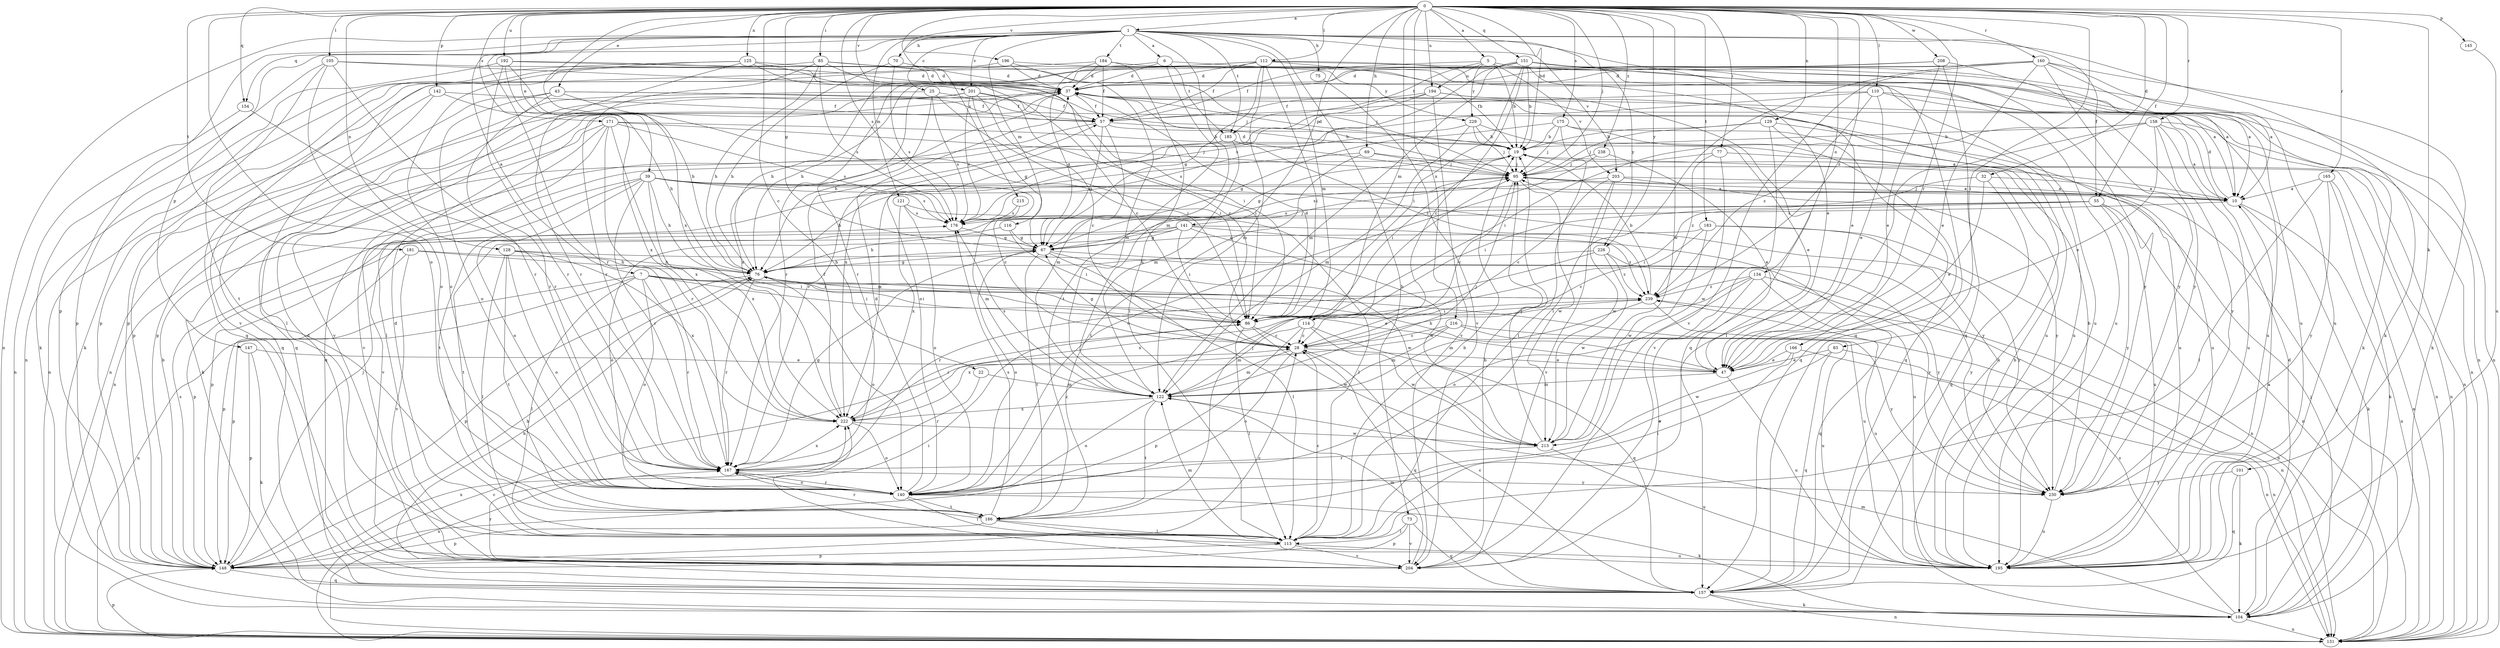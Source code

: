 strict digraph  {
0;
1;
5;
6;
7;
10;
19;
22;
25;
28;
32;
37;
39;
43;
47;
55;
57;
67;
69;
70;
73;
75;
76;
77;
83;
85;
86;
95;
101;
104;
105;
110;
112;
113;
114;
116;
121;
122;
125;
128;
129;
131;
134;
140;
141;
142;
145;
147;
148;
151;
154;
157;
158;
160;
165;
166;
167;
171;
175;
176;
181;
183;
184;
185;
186;
192;
194;
195;
196;
201;
203;
204;
208;
213;
215;
216;
222;
226;
229;
230;
238;
239;
0 -> 1  [label=a];
0 -> 5  [label=a];
0 -> 19  [label=b];
0 -> 22  [label=c];
0 -> 32  [label=d];
0 -> 39  [label=e];
0 -> 43  [label=e];
0 -> 55  [label=f];
0 -> 67  [label=g];
0 -> 69  [label=h];
0 -> 77  [label=i];
0 -> 83  [label=i];
0 -> 85  [label=i];
0 -> 95  [label=j];
0 -> 101  [label=k];
0 -> 105  [label=l];
0 -> 110  [label=l];
0 -> 112  [label=l];
0 -> 114  [label=m];
0 -> 125  [label=n];
0 -> 128  [label=n];
0 -> 129  [label=n];
0 -> 134  [label=o];
0 -> 140  [label=o];
0 -> 141  [label=p];
0 -> 142  [label=p];
0 -> 145  [label=p];
0 -> 151  [label=q];
0 -> 154  [label=q];
0 -> 158  [label=r];
0 -> 160  [label=r];
0 -> 165  [label=r];
0 -> 166  [label=r];
0 -> 171  [label=s];
0 -> 175  [label=s];
0 -> 176  [label=s];
0 -> 181  [label=t];
0 -> 183  [label=t];
0 -> 192  [label=u];
0 -> 194  [label=u];
0 -> 196  [label=v];
0 -> 201  [label=v];
0 -> 208  [label=w];
0 -> 213  [label=w];
0 -> 215  [label=x];
0 -> 216  [label=x];
0 -> 222  [label=x];
0 -> 226  [label=y];
0 -> 238  [label=z];
0 -> 239  [label=z];
1 -> 6  [label=a];
1 -> 7  [label=a];
1 -> 25  [label=c];
1 -> 47  [label=e];
1 -> 55  [label=f];
1 -> 70  [label=h];
1 -> 73  [label=h];
1 -> 75  [label=h];
1 -> 104  [label=k];
1 -> 114  [label=m];
1 -> 116  [label=m];
1 -> 121  [label=m];
1 -> 122  [label=m];
1 -> 131  [label=n];
1 -> 147  [label=p];
1 -> 148  [label=p];
1 -> 154  [label=q];
1 -> 167  [label=r];
1 -> 184  [label=t];
1 -> 185  [label=t];
1 -> 201  [label=v];
1 -> 203  [label=v];
1 -> 226  [label=y];
5 -> 19  [label=b];
5 -> 57  [label=f];
5 -> 131  [label=n];
5 -> 185  [label=t];
5 -> 194  [label=u];
5 -> 203  [label=v];
5 -> 229  [label=y];
6 -> 37  [label=d];
6 -> 157  [label=q];
6 -> 185  [label=t];
6 -> 186  [label=t];
6 -> 229  [label=y];
7 -> 47  [label=e];
7 -> 86  [label=i];
7 -> 113  [label=l];
7 -> 131  [label=n];
7 -> 140  [label=o];
7 -> 148  [label=p];
7 -> 167  [label=r];
7 -> 195  [label=u];
7 -> 239  [label=z];
10 -> 37  [label=d];
10 -> 95  [label=j];
10 -> 104  [label=k];
10 -> 131  [label=n];
10 -> 176  [label=s];
19 -> 37  [label=d];
19 -> 67  [label=g];
19 -> 86  [label=i];
19 -> 95  [label=j];
22 -> 122  [label=m];
22 -> 167  [label=r];
25 -> 57  [label=f];
25 -> 76  [label=h];
25 -> 86  [label=i];
25 -> 157  [label=q];
25 -> 176  [label=s];
28 -> 47  [label=e];
28 -> 67  [label=g];
28 -> 122  [label=m];
28 -> 140  [label=o];
28 -> 157  [label=q];
32 -> 10  [label=a];
32 -> 47  [label=e];
32 -> 86  [label=i];
32 -> 157  [label=q];
37 -> 57  [label=f];
37 -> 104  [label=k];
37 -> 131  [label=n];
37 -> 148  [label=p];
37 -> 222  [label=x];
39 -> 10  [label=a];
39 -> 28  [label=c];
39 -> 76  [label=h];
39 -> 140  [label=o];
39 -> 167  [label=r];
39 -> 176  [label=s];
39 -> 186  [label=t];
39 -> 204  [label=v];
39 -> 222  [label=x];
39 -> 230  [label=y];
43 -> 57  [label=f];
43 -> 86  [label=i];
43 -> 140  [label=o];
43 -> 148  [label=p];
43 -> 167  [label=r];
43 -> 195  [label=u];
47 -> 76  [label=h];
47 -> 122  [label=m];
47 -> 195  [label=u];
55 -> 86  [label=i];
55 -> 131  [label=n];
55 -> 148  [label=p];
55 -> 176  [label=s];
55 -> 195  [label=u];
55 -> 230  [label=y];
57 -> 19  [label=b];
57 -> 47  [label=e];
57 -> 67  [label=g];
57 -> 122  [label=m];
57 -> 157  [label=q];
67 -> 76  [label=h];
67 -> 95  [label=j];
67 -> 113  [label=l];
67 -> 140  [label=o];
67 -> 186  [label=t];
67 -> 213  [label=w];
67 -> 230  [label=y];
69 -> 95  [label=j];
69 -> 131  [label=n];
69 -> 186  [label=t];
69 -> 222  [label=x];
70 -> 37  [label=d];
70 -> 76  [label=h];
70 -> 176  [label=s];
73 -> 113  [label=l];
73 -> 148  [label=p];
73 -> 157  [label=q];
73 -> 204  [label=v];
75 -> 204  [label=v];
76 -> 67  [label=g];
76 -> 86  [label=i];
76 -> 140  [label=o];
76 -> 148  [label=p];
76 -> 167  [label=r];
76 -> 239  [label=z];
77 -> 95  [label=j];
77 -> 131  [label=n];
77 -> 213  [label=w];
77 -> 239  [label=z];
83 -> 47  [label=e];
83 -> 131  [label=n];
83 -> 140  [label=o];
83 -> 157  [label=q];
85 -> 28  [label=c];
85 -> 37  [label=d];
85 -> 76  [label=h];
85 -> 95  [label=j];
85 -> 131  [label=n];
85 -> 167  [label=r];
85 -> 176  [label=s];
86 -> 28  [label=c];
86 -> 37  [label=d];
86 -> 113  [label=l];
86 -> 213  [label=w];
95 -> 10  [label=a];
95 -> 28  [label=c];
95 -> 37  [label=d];
95 -> 76  [label=h];
95 -> 213  [label=w];
101 -> 104  [label=k];
101 -> 157  [label=q];
101 -> 230  [label=y];
104 -> 37  [label=d];
104 -> 95  [label=j];
104 -> 122  [label=m];
104 -> 131  [label=n];
104 -> 239  [label=z];
105 -> 37  [label=d];
105 -> 95  [label=j];
105 -> 104  [label=k];
105 -> 140  [label=o];
105 -> 167  [label=r];
105 -> 186  [label=t];
110 -> 47  [label=e];
110 -> 57  [label=f];
110 -> 131  [label=n];
110 -> 195  [label=u];
110 -> 222  [label=x];
110 -> 239  [label=z];
112 -> 10  [label=a];
112 -> 19  [label=b];
112 -> 37  [label=d];
112 -> 47  [label=e];
112 -> 57  [label=f];
112 -> 67  [label=g];
112 -> 76  [label=h];
112 -> 86  [label=i];
112 -> 122  [label=m];
112 -> 167  [label=r];
113 -> 19  [label=b];
113 -> 28  [label=c];
113 -> 37  [label=d];
113 -> 122  [label=m];
113 -> 148  [label=p];
113 -> 195  [label=u];
113 -> 204  [label=v];
114 -> 28  [label=c];
114 -> 122  [label=m];
114 -> 148  [label=p];
114 -> 157  [label=q];
114 -> 213  [label=w];
116 -> 67  [label=g];
116 -> 76  [label=h];
116 -> 86  [label=i];
121 -> 113  [label=l];
121 -> 140  [label=o];
121 -> 176  [label=s];
121 -> 222  [label=x];
122 -> 95  [label=j];
122 -> 140  [label=o];
122 -> 176  [label=s];
122 -> 186  [label=t];
122 -> 222  [label=x];
125 -> 28  [label=c];
125 -> 37  [label=d];
125 -> 86  [label=i];
125 -> 104  [label=k];
125 -> 140  [label=o];
125 -> 167  [label=r];
128 -> 76  [label=h];
128 -> 113  [label=l];
128 -> 140  [label=o];
128 -> 186  [label=t];
128 -> 222  [label=x];
128 -> 230  [label=y];
129 -> 19  [label=b];
129 -> 95  [label=j];
129 -> 157  [label=q];
129 -> 195  [label=u];
129 -> 204  [label=v];
131 -> 28  [label=c];
131 -> 95  [label=j];
131 -> 148  [label=p];
131 -> 222  [label=x];
134 -> 131  [label=n];
134 -> 140  [label=o];
134 -> 157  [label=q];
134 -> 204  [label=v];
134 -> 222  [label=x];
134 -> 239  [label=z];
140 -> 37  [label=d];
140 -> 104  [label=k];
140 -> 113  [label=l];
140 -> 167  [label=r];
140 -> 186  [label=t];
140 -> 239  [label=z];
141 -> 67  [label=g];
141 -> 86  [label=i];
141 -> 140  [label=o];
141 -> 148  [label=p];
141 -> 186  [label=t];
141 -> 195  [label=u];
141 -> 213  [label=w];
141 -> 239  [label=z];
142 -> 57  [label=f];
142 -> 76  [label=h];
142 -> 113  [label=l];
142 -> 131  [label=n];
145 -> 195  [label=u];
147 -> 47  [label=e];
147 -> 104  [label=k];
147 -> 148  [label=p];
148 -> 19  [label=b];
148 -> 28  [label=c];
148 -> 76  [label=h];
148 -> 95  [label=j];
148 -> 157  [label=q];
148 -> 176  [label=s];
148 -> 222  [label=x];
151 -> 10  [label=a];
151 -> 19  [label=b];
151 -> 28  [label=c];
151 -> 37  [label=d];
151 -> 76  [label=h];
151 -> 86  [label=i];
151 -> 104  [label=k];
151 -> 122  [label=m];
151 -> 131  [label=n];
151 -> 157  [label=q];
151 -> 176  [label=s];
151 -> 195  [label=u];
151 -> 230  [label=y];
154 -> 131  [label=n];
154 -> 167  [label=r];
157 -> 28  [label=c];
157 -> 76  [label=h];
157 -> 104  [label=k];
157 -> 131  [label=n];
158 -> 10  [label=a];
158 -> 19  [label=b];
158 -> 47  [label=e];
158 -> 86  [label=i];
158 -> 113  [label=l];
158 -> 131  [label=n];
158 -> 195  [label=u];
158 -> 230  [label=y];
160 -> 10  [label=a];
160 -> 37  [label=d];
160 -> 47  [label=e];
160 -> 104  [label=k];
160 -> 113  [label=l];
160 -> 167  [label=r];
160 -> 195  [label=u];
160 -> 204  [label=v];
160 -> 230  [label=y];
165 -> 10  [label=a];
165 -> 104  [label=k];
165 -> 113  [label=l];
165 -> 131  [label=n];
165 -> 230  [label=y];
166 -> 47  [label=e];
166 -> 131  [label=n];
166 -> 186  [label=t];
166 -> 213  [label=w];
167 -> 67  [label=g];
167 -> 140  [label=o];
167 -> 222  [label=x];
167 -> 230  [label=y];
171 -> 19  [label=b];
171 -> 95  [label=j];
171 -> 104  [label=k];
171 -> 113  [label=l];
171 -> 167  [label=r];
171 -> 176  [label=s];
171 -> 204  [label=v];
171 -> 222  [label=x];
175 -> 19  [label=b];
175 -> 67  [label=g];
175 -> 95  [label=j];
175 -> 113  [label=l];
175 -> 157  [label=q];
175 -> 195  [label=u];
176 -> 67  [label=g];
181 -> 76  [label=h];
181 -> 86  [label=i];
181 -> 148  [label=p];
181 -> 204  [label=v];
183 -> 28  [label=c];
183 -> 67  [label=g];
183 -> 131  [label=n];
183 -> 213  [label=w];
183 -> 230  [label=y];
184 -> 37  [label=d];
184 -> 57  [label=f];
184 -> 67  [label=g];
184 -> 113  [label=l];
184 -> 195  [label=u];
184 -> 204  [label=v];
185 -> 122  [label=m];
185 -> 131  [label=n];
185 -> 239  [label=z];
186 -> 95  [label=j];
186 -> 113  [label=l];
186 -> 148  [label=p];
186 -> 167  [label=r];
186 -> 176  [label=s];
186 -> 195  [label=u];
192 -> 37  [label=d];
192 -> 76  [label=h];
192 -> 148  [label=p];
192 -> 167  [label=r];
192 -> 195  [label=u];
192 -> 222  [label=x];
194 -> 57  [label=f];
194 -> 140  [label=o];
194 -> 157  [label=q];
194 -> 167  [label=r];
194 -> 195  [label=u];
194 -> 204  [label=v];
195 -> 10  [label=a];
195 -> 19  [label=b];
196 -> 10  [label=a];
196 -> 37  [label=d];
196 -> 122  [label=m];
196 -> 148  [label=p];
201 -> 28  [label=c];
201 -> 57  [label=f];
201 -> 67  [label=g];
201 -> 86  [label=i];
201 -> 157  [label=q];
201 -> 176  [label=s];
201 -> 204  [label=v];
203 -> 10  [label=a];
203 -> 28  [label=c];
203 -> 176  [label=s];
203 -> 204  [label=v];
203 -> 213  [label=w];
203 -> 230  [label=y];
204 -> 19  [label=b];
204 -> 37  [label=d];
204 -> 86  [label=i];
204 -> 122  [label=m];
204 -> 167  [label=r];
208 -> 37  [label=d];
208 -> 47  [label=e];
208 -> 148  [label=p];
208 -> 157  [label=q];
208 -> 230  [label=y];
213 -> 95  [label=j];
213 -> 167  [label=r];
213 -> 195  [label=u];
215 -> 122  [label=m];
215 -> 176  [label=s];
216 -> 28  [label=c];
216 -> 122  [label=m];
216 -> 195  [label=u];
216 -> 222  [label=x];
216 -> 230  [label=y];
222 -> 57  [label=f];
222 -> 86  [label=i];
222 -> 140  [label=o];
222 -> 213  [label=w];
226 -> 76  [label=h];
226 -> 167  [label=r];
226 -> 213  [label=w];
226 -> 230  [label=y];
226 -> 239  [label=z];
229 -> 10  [label=a];
229 -> 19  [label=b];
229 -> 95  [label=j];
229 -> 122  [label=m];
229 -> 176  [label=s];
230 -> 19  [label=b];
230 -> 195  [label=u];
238 -> 47  [label=e];
238 -> 95  [label=j];
238 -> 140  [label=o];
239 -> 19  [label=b];
239 -> 86  [label=i];
239 -> 122  [label=m];
239 -> 131  [label=n];
239 -> 195  [label=u];
}
